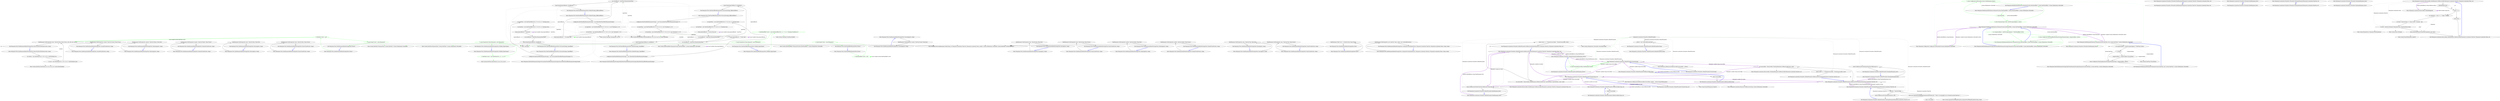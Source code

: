digraph  {
n0 [cluster="Humanizer.Tests.DateHumanizeDefaultStrategyTests.SecondsAgo(int, string)", label="Entry Humanizer.Tests.DateHumanizeDefaultStrategyTests.SecondsAgo(int, string)", span="15-15"];
n1 [cluster="Humanizer.Tests.DateHumanizeDefaultStrategyTests.SecondsAgo(int, string)", label="DateHumanize.Verify(expected, seconds, TimeUnit.Second, Tense.Past)", span="17-17"];
n2 [cluster="Humanizer.Tests.DateHumanizeDefaultStrategyTests.SecondsAgo(int, string)", label="Exit Humanizer.Tests.DateHumanizeDefaultStrategyTests.SecondsAgo(int, string)", span="15-15"];
n3 [cluster="Humanizer.Tests.DateHumanize.Verify(string, int, Humanizer.Localisation.TimeUnit, Humanizer.Localisation.Tense, double?, System.Globalization.CultureInfo, System.DateTime?, System.DateTime?)", label="Entry Humanizer.Tests.DateHumanize.Verify(string, int, Humanizer.Localisation.TimeUnit, Humanizer.Localisation.Tense, double?, System.Globalization.CultureInfo, System.DateTime?, System.DateTime?)", span="35-35"];
n4 [cluster="Humanizer.Tests.DateHumanizeDefaultStrategyTests.SecondsFromNow(int, string)", label="Entry Humanizer.Tests.DateHumanizeDefaultStrategyTests.SecondsFromNow(int, string)", span="25-25"];
n5 [cluster="Humanizer.Tests.DateHumanizeDefaultStrategyTests.SecondsFromNow(int, string)", label="DateHumanize.Verify(expected, seconds, TimeUnit.Second, Tense.Future)", span="27-27"];
n6 [cluster="Humanizer.Tests.DateHumanizeDefaultStrategyTests.SecondsFromNow(int, string)", label="Exit Humanizer.Tests.DateHumanizeDefaultStrategyTests.SecondsFromNow(int, string)", span="25-25"];
n7 [cluster="Humanizer.Tests.DateHumanizeDefaultStrategyTests.MinutesAgo(int, string)", label="Entry Humanizer.Tests.DateHumanizeDefaultStrategyTests.MinutesAgo(int, string)", span="39-39"];
n8 [cluster="Humanizer.Tests.DateHumanizeDefaultStrategyTests.MinutesAgo(int, string)", label="DateHumanize.Verify(expected, minutes, TimeUnit.Minute, Tense.Past)", span="41-41"];
n9 [cluster="Humanizer.Tests.DateHumanizeDefaultStrategyTests.MinutesAgo(int, string)", label="Exit Humanizer.Tests.DateHumanizeDefaultStrategyTests.MinutesAgo(int, string)", span="39-39"];
n10 [cluster="Humanizer.Tests.DateHumanizeDefaultStrategyTests.MinutesFromNow(int, string)", label="Entry Humanizer.Tests.DateHumanizeDefaultStrategyTests.MinutesFromNow(int, string)", span="51-51"];
n11 [cluster="Humanizer.Tests.DateHumanizeDefaultStrategyTests.MinutesFromNow(int, string)", label="DateHumanize.Verify(expected, minutes, TimeUnit.Minute, Tense.Future)", span="53-53"];
n12 [cluster="Humanizer.Tests.DateHumanizeDefaultStrategyTests.MinutesFromNow(int, string)", label="Exit Humanizer.Tests.DateHumanizeDefaultStrategyTests.MinutesFromNow(int, string)", span="51-51"];
n13 [cluster="Humanizer.Tests.DateHumanizeDefaultStrategyTests.HoursAgo(int, string)", label="Entry Humanizer.Tests.DateHumanizeDefaultStrategyTests.HoursAgo(int, string)", span="61-61"];
n14 [cluster="Humanizer.Tests.DateHumanizeDefaultStrategyTests.HoursAgo(int, string)", label="DateHumanize.Verify(expected, hours, TimeUnit.Hour, Tense.Past)", span="63-63"];
n15 [cluster="Humanizer.Tests.DateHumanizeDefaultStrategyTests.HoursAgo(int, string)", label="Exit Humanizer.Tests.DateHumanizeDefaultStrategyTests.HoursAgo(int, string)", span="61-61"];
n16 [cluster="Humanizer.Tests.DateHumanizeDefaultStrategyTests.HoursFromNow(int, string)", label="Entry Humanizer.Tests.DateHumanizeDefaultStrategyTests.HoursFromNow(int, string)", span="71-71"];
n17 [cluster="Humanizer.Tests.DateHumanizeDefaultStrategyTests.HoursFromNow(int, string)", label="DateHumanize.Verify(expected, hours, TimeUnit.Hour, Tense.Future)", span="73-73"];
n18 [cluster="Humanizer.Tests.DateHumanizeDefaultStrategyTests.HoursFromNow(int, string)", label="Exit Humanizer.Tests.DateHumanizeDefaultStrategyTests.HoursFromNow(int, string)", span="71-71"];
n19 [cluster="Humanizer.Tests.DateHumanizeDefaultStrategyTests.HoursFromNowNotTomorrow(int, string)", label="Entry Humanizer.Tests.DateHumanizeDefaultStrategyTests.HoursFromNowNotTomorrow(int, string)", span="79-79"];
n20 [cluster="Humanizer.Tests.DateHumanizeDefaultStrategyTests.HoursFromNowNotTomorrow(int, string)", label="var utcNow = new DateTime(2014, 6, 28, 9, 58, 22, DateTimeKind.Utc)", span="82-82"];
n22 [cluster="Humanizer.Tests.DateHumanizeDefaultStrategyTests.HoursFromNowNotTomorrow(int, string)", label="DateHumanize.Verify(expected, hours, TimeUnit.Hour, Tense.Future, null, null, now, utcNow)", span="85-85"];
n21 [cluster="Humanizer.Tests.DateHumanizeDefaultStrategyTests.HoursFromNowNotTomorrow(int, string)", label="var now = new DateTime(2014, 6, 28, 9, 58, 22, DateTimeKind.Local)", span="83-83"];
n24 [cluster="System.DateTime.DateTime(int, int, int, int, int, int, System.DateTimeKind)", label="Entry System.DateTime.DateTime(int, int, int, int, int, int, System.DateTimeKind)", span="0-0"];
n23 [cluster="Humanizer.Tests.DateHumanizeDefaultStrategyTests.HoursFromNowNotTomorrow(int, string)", label="Exit Humanizer.Tests.DateHumanizeDefaultStrategyTests.HoursFromNowNotTomorrow(int, string)", span="79-79"];
n25 [cluster="Humanizer.Tests.DateHumanizeDefaultStrategyTests.DaysAgo(int, string)", label="Entry Humanizer.Tests.DateHumanizeDefaultStrategyTests.DaysAgo(int, string)", span="93-93"];
n26 [cluster="Humanizer.Tests.DateHumanizeDefaultStrategyTests.DaysAgo(int, string)", label="DateHumanize.Verify(expected, days, TimeUnit.Day, Tense.Past)", span="95-95"];
n27 [cluster="Humanizer.Tests.DateHumanizeDefaultStrategyTests.DaysAgo(int, string)", label="Exit Humanizer.Tests.DateHumanizeDefaultStrategyTests.DaysAgo(int, string)", span="93-93"];
n28 [cluster="Humanizer.Tests.DateHumanizeDefaultStrategyTests.DaysFromNow(int, string)", label="Entry Humanizer.Tests.DateHumanizeDefaultStrategyTests.DaysFromNow(int, string)", span="103-103"];
n29 [cluster="Humanizer.Tests.DateHumanizeDefaultStrategyTests.DaysFromNow(int, string)", label="DateHumanize.Verify(expected, days, TimeUnit.Day, Tense.Future)", span="105-105"];
n30 [cluster="Humanizer.Tests.DateHumanizeDefaultStrategyTests.DaysFromNow(int, string)", label="Exit Humanizer.Tests.DateHumanizeDefaultStrategyTests.DaysFromNow(int, string)", span="103-103"];
n31 [cluster="Humanizer.Tests.DateHumanizeDefaultStrategyTests.MonthsAgo(int, string)", label="Entry Humanizer.Tests.DateHumanizeDefaultStrategyTests.MonthsAgo(int, string)", span="113-113"];
n32 [cluster="Humanizer.Tests.DateHumanizeDefaultStrategyTests.MonthsAgo(int, string)", label="DateHumanize.Verify(expected, months, TimeUnit.Month, Tense.Past)", span="115-115"];
n33 [cluster="Humanizer.Tests.DateHumanizeDefaultStrategyTests.MonthsAgo(int, string)", label="Exit Humanizer.Tests.DateHumanizeDefaultStrategyTests.MonthsAgo(int, string)", span="113-113"];
n34 [cluster="Humanizer.Tests.DateHumanizeDefaultStrategyTests.MonthsFromNow(int, string)", label="Entry Humanizer.Tests.DateHumanizeDefaultStrategyTests.MonthsFromNow(int, string)", span="123-123"];
n35 [cluster="Humanizer.Tests.DateHumanizeDefaultStrategyTests.MonthsFromNow(int, string)", label="DateHumanize.Verify(expected, months, TimeUnit.Month, Tense.Future)", span="125-125"];
n36 [cluster="Humanizer.Tests.DateHumanizeDefaultStrategyTests.MonthsFromNow(int, string)", label="Exit Humanizer.Tests.DateHumanizeDefaultStrategyTests.MonthsFromNow(int, string)", span="123-123"];
n37 [cluster="Humanizer.Tests.DateHumanizeDefaultStrategyTests.YearsAgo(int, string)", label="Entry Humanizer.Tests.DateHumanizeDefaultStrategyTests.YearsAgo(int, string)", span="131-131"];
n38 [cluster="Humanizer.Tests.DateHumanizeDefaultStrategyTests.YearsAgo(int, string)", label="DateHumanize.Verify(expected, years, TimeUnit.Year, Tense.Past)", span="133-133"];
n39 [cluster="Humanizer.Tests.DateHumanizeDefaultStrategyTests.YearsAgo(int, string)", label="Exit Humanizer.Tests.DateHumanizeDefaultStrategyTests.YearsAgo(int, string)", span="131-131"];
n40 [cluster="Humanizer.Tests.DateHumanizeDefaultStrategyTests.YearsFromNow(int, string)", label="Entry Humanizer.Tests.DateHumanizeDefaultStrategyTests.YearsFromNow(int, string)", span="139-139"];
n41 [cluster="Humanizer.Tests.DateHumanizeDefaultStrategyTests.YearsFromNow(int, string)", label="DateHumanize.Verify(expected, years, TimeUnit.Year, Tense.Future)", span="141-141"];
n42 [cluster="Humanizer.Tests.DateHumanizeDefaultStrategyTests.YearsFromNow(int, string)", label="Exit Humanizer.Tests.DateHumanizeDefaultStrategyTests.YearsFromNow(int, string)", span="139-139"];
n43 [cluster="Humanizer.Tests.DateHumanizeDefaultStrategyTests.Now()", label="Entry Humanizer.Tests.DateHumanizeDefaultStrategyTests.Now()", span="145-145"];
n44 [cluster="Humanizer.Tests.DateHumanizeDefaultStrategyTests.Now()", label="DateHumanize.Verify(''now'', 0, TimeUnit.Year, Tense.Future)", span="147-147"];
n45 [cluster="Humanizer.Tests.DateHumanizeDefaultStrategyTests.Now()", label="Exit Humanizer.Tests.DateHumanizeDefaultStrategyTests.Now()", span="145-145"];
n46 [cluster="Humanizer.Tests.DateHumanizeDefaultStrategyTests.CanSpecifyCultureExplicitly(int, Humanizer.Localisation.TimeUnit, Humanizer.Localisation.Tense, string, string)", label="Entry Humanizer.Tests.DateHumanizeDefaultStrategyTests.CanSpecifyCultureExplicitly(int, Humanizer.Localisation.TimeUnit, Humanizer.Localisation.Tense, string, string)", span="154-154"];
n47 [cluster="Humanizer.Tests.DateHumanizeDefaultStrategyTests.CanSpecifyCultureExplicitly(int, Humanizer.Localisation.TimeUnit, Humanizer.Localisation.Tense, string, string)", label="DateHumanize.Verify(expected, unit, timeUnit, tense, culture: new CultureInfo(culture))", span="156-156"];
n48 [cluster="Humanizer.Tests.DateHumanizeDefaultStrategyTests.CanSpecifyCultureExplicitly(int, Humanizer.Localisation.TimeUnit, Humanizer.Localisation.Tense, string, string)", label="Exit Humanizer.Tests.DateHumanizeDefaultStrategyTests.CanSpecifyCultureExplicitly(int, Humanizer.Localisation.TimeUnit, Humanizer.Localisation.Tense, string, string)", span="154-154"];
n49 [cluster="System.Globalization.CultureInfo.CultureInfo(string)", label="Entry System.Globalization.CultureInfo.CultureInfo(string)", span="0-0"];
d47 [cluster="Humanizer.Tests.DateHumanizeDefaultStrategyTests.Never()", color=green, community=0, label="0: DateTime? never = null", span="153-153"];
d46 [cluster="Humanizer.Tests.DateHumanizeDefaultStrategyTests.Never()", label="Entry Humanizer.Tests.DateHumanizeDefaultStrategyTests.Never()", span="151-151"];
d48 [cluster="Humanizer.Tests.DateHumanizeDefaultStrategyTests.Never()", color=green, community=0, label="0: Assert.Equal(''never'', never.Humanize())", span="154-154"];
d49 [cluster="Humanizer.Tests.DateHumanizeDefaultStrategyTests.Never()", label="Exit Humanizer.Tests.DateHumanizeDefaultStrategyTests.Never()", span="151-151"];
d50 [cluster="System.DateTime?.Humanize(bool, System.DateTime?, System.Globalization.CultureInfo)", label="Entry System.DateTime?.Humanize(bool, System.DateTime?, System.Globalization.CultureInfo)", span="37-37"];
d51 [cluster="Unk.Equal", label="Entry Unk.Equal", span=""];
d53 [cluster="Humanizer.Tests.DateHumanizeDefaultStrategyTests.Nullable_ExpectSame()", color=green, community=0, label="0: DateTime? never = new DateTime(2015, 12, 7, 9, 0, 0)", span="160-160"];
d52 [cluster="Humanizer.Tests.DateHumanizeDefaultStrategyTests.Nullable_ExpectSame()", label="Entry Humanizer.Tests.DateHumanizeDefaultStrategyTests.Nullable_ExpectSame()", span="158-158"];
d54 [cluster="Humanizer.Tests.DateHumanizeDefaultStrategyTests.Nullable_ExpectSame()", color=green, community=0, label="0: Assert.Equal(never.Value.Humanize(), never.Humanize())", span="162-162"];
d56 [cluster="System.DateTime.DateTime(int, int, int, int, int, int)", label="Entry System.DateTime.DateTime(int, int, int, int, int, int)", span="0-0"];
d55 [cluster="Humanizer.Tests.DateHumanizeDefaultStrategyTests.Nullable_ExpectSame()", label="Exit Humanizer.Tests.DateHumanizeDefaultStrategyTests.Nullable_ExpectSame()", span="158-158"];
d57 [cluster="System.DateTime.Humanize(bool, System.DateTime?, System.Globalization.CultureInfo)", label="Entry System.DateTime.Humanize(bool, System.DateTime?, System.Globalization.CultureInfo)", span="19-19"];
m0_8 [cluster="Humanizer.DateHumanizeExtensions.Humanize(System.DateTimeOffset, System.DateTimeOffset?, System.Globalization.CultureInfo)", file="DateHumanizeExtensions.cs", label="Entry Humanizer.DateHumanizeExtensions.Humanize(System.DateTimeOffset, System.DateTimeOffset?, System.Globalization.CultureInfo)", span="36-36"];
m0_9 [cluster="Humanizer.DateHumanizeExtensions.Humanize(System.DateTimeOffset, System.DateTimeOffset?, System.Globalization.CultureInfo)", color=green, community=0, file="DateHumanizeExtensions.cs", label="1: var comparisonBase = dateToCompareAgainst ?? DateTimeOffset.UtcNow", span="38-38"];
m0_10 [cluster="Humanizer.DateHumanizeExtensions.Humanize(System.DateTimeOffset, System.DateTimeOffset?, System.Globalization.CultureInfo)", color=green, community=0, file="DateHumanizeExtensions.cs", label="0: return Configurator.DateTimeOffsetHumanizeStrategy.Humanize(input, comparisonBase, culture);", span="40-40"];
m0_11 [cluster="Humanizer.DateHumanizeExtensions.Humanize(System.DateTimeOffset, System.DateTimeOffset?, System.Globalization.CultureInfo)", color=green, community=0, file="DateHumanizeExtensions.cs", label="1: Exit Humanizer.DateHumanizeExtensions.Humanize(System.DateTimeOffset, System.DateTimeOffset?, System.Globalization.CultureInfo)", span="36-36"];
m0_12 [cluster="Humanizer.DateTimeHumanizeStrategy.IDateTimeOffsetHumanizeStrategy.Humanize(System.DateTimeOffset, System.DateTimeOffset, System.Globalization.CultureInfo)", file="DateHumanizeExtensions.cs", label="Entry Humanizer.DateTimeHumanizeStrategy.IDateTimeOffsetHumanizeStrategy.Humanize(System.DateTimeOffset, System.DateTimeOffset, System.Globalization.CultureInfo)", span="13-13"];
m0_6 [cluster="System.DateTime.ToLocalTime()", file="DateHumanizeExtensions.cs", label="Entry System.DateTime.ToLocalTime()", span="0-0"];
m0_14 [cluster="Humanizer.Localisation.Formatters.IFormatter.DateHumanize_Never()", file="DateHumanizeExtensions.cs", label="Entry Humanizer.Localisation.Formatters.IFormatter.DateHumanize_Never()", span="19-19"];
m0_7 [cluster="Humanizer.DateTimeHumanizeStrategy.IDateTimeHumanizeStrategy.Humanize(System.DateTime, System.DateTime, System.Globalization.CultureInfo)", file="DateHumanizeExtensions.cs", label="Entry Humanizer.DateTimeHumanizeStrategy.IDateTimeHumanizeStrategy.Humanize(System.DateTime, System.DateTime, System.Globalization.CultureInfo)", span="13-13"];
m0_20 [cluster="Humanizer.DateHumanizeExtensions.Humanize(System.DateTimeOffset?, System.DateTimeOffset?, System.Globalization.CultureInfo)", file="DateHumanizeExtensions.cs", label="Entry Humanizer.DateHumanizeExtensions.Humanize(System.DateTimeOffset?, System.DateTimeOffset?, System.Globalization.CultureInfo)", span="66-66"];
m0_21 [cluster="Humanizer.DateHumanizeExtensions.Humanize(System.DateTimeOffset?, System.DateTimeOffset?, System.Globalization.CultureInfo)", color=green, community=0, file="DateHumanizeExtensions.cs", label="2: input.HasValue", span="68-68"];
m0_22 [cluster="Humanizer.DateHumanizeExtensions.Humanize(System.DateTimeOffset?, System.DateTimeOffset?, System.Globalization.CultureInfo)", color=green, community=0, file="DateHumanizeExtensions.cs", label="3: return Humanize(input.Value, dateToCompareAgainst, culture);", span="69-69"];
m0_23 [cluster="Humanizer.DateHumanizeExtensions.Humanize(System.DateTimeOffset?, System.DateTimeOffset?, System.Globalization.CultureInfo)", color=green, community=0, file="DateHumanizeExtensions.cs", label="2: return Configurator.GetFormatter(culture).DateHumanize_Never();", span="71-71"];
m0_24 [cluster="Humanizer.DateHumanizeExtensions.Humanize(System.DateTimeOffset?, System.DateTimeOffset?, System.Globalization.CultureInfo)", file="DateHumanizeExtensions.cs", label="Exit Humanizer.DateHumanizeExtensions.Humanize(System.DateTimeOffset?, System.DateTimeOffset?, System.Globalization.CultureInfo)", span="66-66"];
m0_0 [cluster="Humanizer.DateHumanizeExtensions.Humanize(System.DateTime, bool, System.DateTime?, System.Globalization.CultureInfo)", file="DateHumanizeExtensions.cs", label="Entry Humanizer.DateHumanizeExtensions.Humanize(System.DateTime, bool, System.DateTime?, System.Globalization.CultureInfo)", span="19-19"];
m0_1 [cluster="Humanizer.DateHumanizeExtensions.Humanize(System.DateTime, bool, System.DateTime?, System.Globalization.CultureInfo)", file="DateHumanizeExtensions.cs", label="var comparisonBase = dateToCompareAgainst ?? DateTime.UtcNow", span="21-21"];
m0_2 [cluster="Humanizer.DateHumanizeExtensions.Humanize(System.DateTime, bool, System.DateTime?, System.Globalization.CultureInfo)", file="DateHumanizeExtensions.cs", label="!utcDate", span="23-23"];
m0_4 [cluster="Humanizer.DateHumanizeExtensions.Humanize(System.DateTime, bool, System.DateTime?, System.Globalization.CultureInfo)", file="DateHumanizeExtensions.cs", label="return Configurator.DateTimeHumanizeStrategy.Humanize(input, comparisonBase, culture);", span="26-26"];
m0_3 [cluster="Humanizer.DateHumanizeExtensions.Humanize(System.DateTime, bool, System.DateTime?, System.Globalization.CultureInfo)", file="DateHumanizeExtensions.cs", label="comparisonBase = comparisonBase.ToLocalTime()", span="24-24"];
m0_5 [cluster="Humanizer.DateHumanizeExtensions.Humanize(System.DateTime, bool, System.DateTime?, System.Globalization.CultureInfo)", file="DateHumanizeExtensions.cs", label="Exit Humanizer.DateHumanizeExtensions.Humanize(System.DateTime, bool, System.DateTime?, System.Globalization.CultureInfo)", span="19-19"];
m0_13 [cluster="Humanizer.Configuration.Configurator.GetFormatter(System.Globalization.CultureInfo)", file="DateHumanizeExtensions.cs", label="Entry Humanizer.Configuration.Configurator.GetFormatter(System.Globalization.CultureInfo)", span="66-66"];
m1_30 [cluster="Humanizer.Tests.DateTimeOffsetHumanizeTests.PrecisionStrategy_DifferentOffsets()", file="DateTimeOffsetHumanizeTests.cs", label="Entry Humanizer.Tests.DateTimeOffsetHumanizeTests.PrecisionStrategy_DifferentOffsets()", span="57-57"];
m1_31 [cluster="Humanizer.Tests.DateTimeOffsetHumanizeTests.PrecisionStrategy_DifferentOffsets()", file="DateTimeOffsetHumanizeTests.cs", label="Configurator.DateTimeOffsetHumanizeStrategy = new PrecisionDateTimeOffsetHumanizeStrategy(0.75)", span="59-59"];
m1_32 [cluster="Humanizer.Tests.DateTimeOffsetHumanizeTests.PrecisionStrategy_DifferentOffsets()", file="DateTimeOffsetHumanizeTests.cs", label="var inputTime = new DateTimeOffset(2015, 07, 05, 03, 45, 0, new TimeSpan(2, 0, 0))", span="61-61"];
m1_33 [cluster="Humanizer.Tests.DateTimeOffsetHumanizeTests.PrecisionStrategy_DifferentOffsets()", file="DateTimeOffsetHumanizeTests.cs", label="var baseTime = new DateTimeOffset(2015, 07, 05, 02, 30, 0, new TimeSpan(-5, 0, 0))", span="62-62"];
m1_35 [cluster="Humanizer.Tests.DateTimeOffsetHumanizeTests.PrecisionStrategy_DifferentOffsets()", file="DateTimeOffsetHumanizeTests.cs", label="var actualResult = inputTime.Humanize(baseTime)", span="65-65"];
m1_34 [cluster="Humanizer.Tests.DateTimeOffsetHumanizeTests.PrecisionStrategy_DifferentOffsets()", file="DateTimeOffsetHumanizeTests.cs", label="string expectedResult = ''6 hours ago''", span="64-64"];
m1_36 [cluster="Humanizer.Tests.DateTimeOffsetHumanizeTests.PrecisionStrategy_DifferentOffsets()", file="DateTimeOffsetHumanizeTests.cs", label="Assert.Equal(expectedResult, actualResult)", span="67-67"];
m1_37 [cluster="Humanizer.Tests.DateTimeOffsetHumanizeTests.PrecisionStrategy_DifferentOffsets()", file="DateTimeOffsetHumanizeTests.cs", label="Exit Humanizer.Tests.DateTimeOffsetHumanizeTests.PrecisionStrategy_DifferentOffsets()", span="57-57"];
m1_12 [cluster="Humanizer.Tests.DateTimeOffsetHumanizeTests.DefaultStrategy_DifferentOffsets()", file="DateTimeOffsetHumanizeTests.cs", label="Entry Humanizer.Tests.DateTimeOffsetHumanizeTests.DefaultStrategy_DifferentOffsets()", span="29-29"];
m1_13 [cluster="Humanizer.Tests.DateTimeOffsetHumanizeTests.DefaultStrategy_DifferentOffsets()", file="DateTimeOffsetHumanizeTests.cs", label="Configurator.DateTimeOffsetHumanizeStrategy = new DefaultDateTimeOffsetHumanizeStrategy()", span="31-31"];
m1_14 [cluster="Humanizer.Tests.DateTimeOffsetHumanizeTests.DefaultStrategy_DifferentOffsets()", file="DateTimeOffsetHumanizeTests.cs", label="var inputTime = new DateTimeOffset(2015, 07, 05, 03, 0, 0, new TimeSpan(2, 0, 0))", span="33-33"];
m1_15 [cluster="Humanizer.Tests.DateTimeOffsetHumanizeTests.DefaultStrategy_DifferentOffsets()", file="DateTimeOffsetHumanizeTests.cs", label="var baseTime = new DateTimeOffset(2015, 07, 05, 02, 30, 0, new TimeSpan(1, 0, 0))", span="34-34"];
m1_17 [cluster="Humanizer.Tests.DateTimeOffsetHumanizeTests.DefaultStrategy_DifferentOffsets()", file="DateTimeOffsetHumanizeTests.cs", label="var actualResult = inputTime.Humanize(baseTime)", span="37-37"];
m1_16 [cluster="Humanizer.Tests.DateTimeOffsetHumanizeTests.DefaultStrategy_DifferentOffsets()", file="DateTimeOffsetHumanizeTests.cs", label="string expectedResult = ''30 minutes ago''", span="36-36"];
m1_18 [cluster="Humanizer.Tests.DateTimeOffsetHumanizeTests.DefaultStrategy_DifferentOffsets()", file="DateTimeOffsetHumanizeTests.cs", label="Assert.Equal(expectedResult, actualResult)", span="39-39"];
m1_19 [cluster="Humanizer.Tests.DateTimeOffsetHumanizeTests.DefaultStrategy_DifferentOffsets()", file="DateTimeOffsetHumanizeTests.cs", label="Exit Humanizer.Tests.DateTimeOffsetHumanizeTests.DefaultStrategy_DifferentOffsets()", span="29-29"];
m1_43 [cluster="Humanizer.Tests.DateTimeOffsetHumanizeTests.Nullable_ExpectSame()", file="DateTimeOffsetHumanizeTests.cs", label="Entry Humanizer.Tests.DateTimeOffsetHumanizeTests.Nullable_ExpectSame()", span="78-78"];
m1_44 [cluster="Humanizer.Tests.DateTimeOffsetHumanizeTests.Nullable_ExpectSame()", color=green, community=0, file="DateTimeOffsetHumanizeTests.cs", label="0: DateTimeOffset? never = new DateTimeOffset(2015, 12, 7, 9, 0, 0, TimeSpan.FromHours(1))", span="80-80"];
m1_45 [cluster="Humanizer.Tests.DateTimeOffsetHumanizeTests.Nullable_ExpectSame()", color=green, community=0, file="DateTimeOffsetHumanizeTests.cs", label="0: Assert.Equal(never.Value.Humanize(), never.Humanize())", span="82-82"];
m1_46 [cluster="Humanizer.Tests.DateTimeOffsetHumanizeTests.Nullable_ExpectSame()", file="DateTimeOffsetHumanizeTests.cs", label="Exit Humanizer.Tests.DateTimeOffsetHumanizeTests.Nullable_ExpectSame()", span="78-78"];
m1_0 [cluster="Humanizer.Tests.DateTimeOffsetHumanizeTests.DefaultStrategy_SameOffset()", file="DateTimeOffsetHumanizeTests.cs", label="Entry Humanizer.Tests.DateTimeOffsetHumanizeTests.DefaultStrategy_SameOffset()", span="15-15"];
m1_1 [cluster="Humanizer.Tests.DateTimeOffsetHumanizeTests.DefaultStrategy_SameOffset()", file="DateTimeOffsetHumanizeTests.cs", label="Configurator.DateTimeOffsetHumanizeStrategy = new DefaultDateTimeOffsetHumanizeStrategy()", span="17-17"];
m1_2 [cluster="Humanizer.Tests.DateTimeOffsetHumanizeTests.DefaultStrategy_SameOffset()", file="DateTimeOffsetHumanizeTests.cs", label="var inputTime = new DateTimeOffset(2015, 07, 05, 04, 0, 0, TimeSpan.Zero)", span="19-19"];
m1_3 [cluster="Humanizer.Tests.DateTimeOffsetHumanizeTests.DefaultStrategy_SameOffset()", file="DateTimeOffsetHumanizeTests.cs", label="var baseTime = new DateTimeOffset(2015, 07, 05, 03, 0, 0, TimeSpan.Zero)", span="20-20"];
m1_5 [cluster="Humanizer.Tests.DateTimeOffsetHumanizeTests.DefaultStrategy_SameOffset()", file="DateTimeOffsetHumanizeTests.cs", label="var actualResult = inputTime.Humanize(baseTime)", span="23-23"];
m1_4 [cluster="Humanizer.Tests.DateTimeOffsetHumanizeTests.DefaultStrategy_SameOffset()", file="DateTimeOffsetHumanizeTests.cs", label="string expectedResult = ''an hour from now''", span="22-22"];
m1_6 [cluster="Humanizer.Tests.DateTimeOffsetHumanizeTests.DefaultStrategy_SameOffset()", file="DateTimeOffsetHumanizeTests.cs", label="Assert.Equal(expectedResult, actualResult)", span="25-25"];
m1_7 [cluster="Humanizer.Tests.DateTimeOffsetHumanizeTests.DefaultStrategy_SameOffset()", file="DateTimeOffsetHumanizeTests.cs", label="Exit Humanizer.Tests.DateTimeOffsetHumanizeTests.DefaultStrategy_SameOffset()", span="15-15"];
m1_29 [cluster="Humanizer.DateTimeHumanizeStrategy.PrecisionDateTimeOffsetHumanizeStrategy.PrecisionDateTimeOffsetHumanizeStrategy(double)", file="DateTimeOffsetHumanizeTests.cs", label="Entry Humanizer.DateTimeHumanizeStrategy.PrecisionDateTimeOffsetHumanizeStrategy.PrecisionDateTimeOffsetHumanizeStrategy(double)", span="16-16"];
m1_42 [cluster="System.DateTimeOffset?.Humanize(System.DateTimeOffset?, System.Globalization.CultureInfo)", file="DateTimeOffsetHumanizeTests.cs", label="Entry System.DateTimeOffset?.Humanize(System.DateTimeOffset?, System.Globalization.CultureInfo)", span="66-66"];
m1_21 [cluster="Humanizer.Tests.DateTimeOffsetHumanizeTests.PrecisionStrategy_SameOffset()", file="DateTimeOffsetHumanizeTests.cs", label="Entry Humanizer.Tests.DateTimeOffsetHumanizeTests.PrecisionStrategy_SameOffset()", span="43-43"];
m1_22 [cluster="Humanizer.Tests.DateTimeOffsetHumanizeTests.PrecisionStrategy_SameOffset()", file="DateTimeOffsetHumanizeTests.cs", label="Configurator.DateTimeOffsetHumanizeStrategy = new PrecisionDateTimeOffsetHumanizeStrategy(0.75)", span="45-45"];
m1_23 [cluster="Humanizer.Tests.DateTimeOffsetHumanizeTests.PrecisionStrategy_SameOffset()", file="DateTimeOffsetHumanizeTests.cs", label="var inputTime = new DateTimeOffset(2015, 07, 05, 04, 0, 0, TimeSpan.Zero)", span="47-47"];
m1_24 [cluster="Humanizer.Tests.DateTimeOffsetHumanizeTests.PrecisionStrategy_SameOffset()", file="DateTimeOffsetHumanizeTests.cs", label="var baseTime = new DateTimeOffset(2015, 07, 04, 05, 0, 0, TimeSpan.Zero)", span="48-48"];
m1_26 [cluster="Humanizer.Tests.DateTimeOffsetHumanizeTests.PrecisionStrategy_SameOffset()", file="DateTimeOffsetHumanizeTests.cs", label="var actualResult = inputTime.Humanize(baseTime)", span="51-51"];
m1_25 [cluster="Humanizer.Tests.DateTimeOffsetHumanizeTests.PrecisionStrategy_SameOffset()", file="DateTimeOffsetHumanizeTests.cs", label="string expectedResult = ''tomorrow''", span="50-50"];
m1_27 [cluster="Humanizer.Tests.DateTimeOffsetHumanizeTests.PrecisionStrategy_SameOffset()", file="DateTimeOffsetHumanizeTests.cs", label="Assert.Equal(expectedResult, actualResult)", span="53-53"];
m1_28 [cluster="Humanizer.Tests.DateTimeOffsetHumanizeTests.PrecisionStrategy_SameOffset()", file="DateTimeOffsetHumanizeTests.cs", label="Exit Humanizer.Tests.DateTimeOffsetHumanizeTests.PrecisionStrategy_SameOffset()", span="43-43"];
m1_38 [cluster="Humanizer.Tests.DateTimeOffsetHumanizeTests.Never()", file="DateTimeOffsetHumanizeTests.cs", label="Entry Humanizer.Tests.DateTimeOffsetHumanizeTests.Never()", span="71-71"];
m1_39 [cluster="Humanizer.Tests.DateTimeOffsetHumanizeTests.Never()", color=green, community=0, file="DateTimeOffsetHumanizeTests.cs", label="0: DateTimeOffset? never = null", span="73-73"];
m1_40 [cluster="Humanizer.Tests.DateTimeOffsetHumanizeTests.Never()", color=green, community=0, file="DateTimeOffsetHumanizeTests.cs", label="0: Assert.Equal(''never'', never.Humanize())", span="74-74"];
m1_41 [cluster="Humanizer.Tests.DateTimeOffsetHumanizeTests.Never()", file="DateTimeOffsetHumanizeTests.cs", label="Exit Humanizer.Tests.DateTimeOffsetHumanizeTests.Never()", span="71-71"];
m1_10 [cluster="System.DateTimeOffset.Humanize(System.DateTimeOffset?, System.Globalization.CultureInfo)", file="DateTimeOffsetHumanizeTests.cs", label="Entry System.DateTimeOffset.Humanize(System.DateTimeOffset?, System.Globalization.CultureInfo)", span="36-36"];
m1_20 [cluster="System.TimeSpan.TimeSpan(int, int, int)", file="DateTimeOffsetHumanizeTests.cs", label="Entry System.TimeSpan.TimeSpan(int, int, int)", span="0-0"];
m1_47 [cluster="System.TimeSpan.FromHours(double)", file="DateTimeOffsetHumanizeTests.cs", label="Entry System.TimeSpan.FromHours(double)", span="0-0"];
m1_8 [cluster="Humanizer.DateTimeHumanizeStrategy.DefaultDateTimeOffsetHumanizeStrategy.DefaultDateTimeOffsetHumanizeStrategy()", file="DateTimeOffsetHumanizeTests.cs", label="Entry Humanizer.DateTimeHumanizeStrategy.DefaultDateTimeOffsetHumanizeStrategy.DefaultDateTimeOffsetHumanizeStrategy()", span="8-8"];
m1_9 [cluster="System.DateTimeOffset.DateTimeOffset(int, int, int, int, int, int, System.TimeSpan)", file="DateTimeOffsetHumanizeTests.cs", label="Entry System.DateTimeOffset.DateTimeOffset(int, int, int, int, int, int, System.TimeSpan)", span="0-0"];
m2_38 [cluster="Humanizer.Localisation.Formatters.DefaultFormatter.GetResourceKey(string, int)", file="DefaultFormatter.cs", label="Entry Humanizer.Localisation.Formatters.DefaultFormatter.GetResourceKey(string, int)", span="105-105"];
m2_40 [cluster="Humanizer.Localisation.Formatters.DefaultFormatter.GetResourceKey(string, int)", file="DefaultFormatter.cs", label="return resourceKey;", span="107-107"];
m2_41 [cluster="Humanizer.Localisation.Formatters.DefaultFormatter.GetResourceKey(string, int)", file="DefaultFormatter.cs", label="Exit Humanizer.Localisation.Formatters.DefaultFormatter.GetResourceKey(string, int)", span="105-105"];
m2_0 [cluster="Humanizer.Localisation.Formatters.DefaultFormatter.DefaultFormatter(string)", file="DefaultFormatter.cs", label="Entry Humanizer.Localisation.Formatters.DefaultFormatter.DefaultFormatter(string)", span="16-16"];
m2_1 [cluster="Humanizer.Localisation.Formatters.DefaultFormatter.DefaultFormatter(string)", file="DefaultFormatter.cs", label="_culture = new CultureInfo(localeCode)", span="18-18"];
m2_2 [cluster="Humanizer.Localisation.Formatters.DefaultFormatter.DefaultFormatter(string)", file="DefaultFormatter.cs", label="Exit Humanizer.Localisation.Formatters.DefaultFormatter.DefaultFormatter(string)", span="16-16"];
m2_7 [cluster="Humanizer.Localisation.Formatters.DefaultFormatter.GetResourceForDate(Humanizer.Localisation.TimeUnit, Humanizer.Localisation.Tense, int)", file="DefaultFormatter.cs", label="Entry Humanizer.Localisation.Formatters.DefaultFormatter.GetResourceForDate(Humanizer.Localisation.TimeUnit, Humanizer.Localisation.Tense, int)", span="66-66"];
m2_22 [cluster="Humanizer.Localisation.Formatters.DefaultFormatter.GetResourceForDate(Humanizer.Localisation.TimeUnit, Humanizer.Localisation.Tense, int)", file="DefaultFormatter.cs", label="var resourceKey = ResourceKeys.DateHumanize.GetResourceKey(unit, timeUnitTense: timeUnitTense, count: count)", span="68-68"];
m2_23 [cluster="Humanizer.Localisation.Formatters.DefaultFormatter.GetResourceForDate(Humanizer.Localisation.TimeUnit, Humanizer.Localisation.Tense, int)", file="DefaultFormatter.cs", label="return count == 1 ? Format(resourceKey) : Format(resourceKey, count);", span="69-69"];
m2_24 [cluster="Humanizer.Localisation.Formatters.DefaultFormatter.GetResourceForDate(Humanizer.Localisation.TimeUnit, Humanizer.Localisation.Tense, int)", file="DefaultFormatter.cs", label="Exit Humanizer.Localisation.Formatters.DefaultFormatter.GetResourceForDate(Humanizer.Localisation.TimeUnit, Humanizer.Localisation.Tense, int)", span="66-66"];
m2_8 [cluster="Humanizer.Localisation.Formatters.DefaultFormatter.DateHumanize_Never()", file="DefaultFormatter.cs", label="Entry Humanizer.Localisation.Formatters.DefaultFormatter.DateHumanize_Never()", span="34-34"];
m2_9 [cluster="Humanizer.Localisation.Formatters.DefaultFormatter.DateHumanize_Never()", color=green, community=0, file="DefaultFormatter.cs", label="0: return Format(ResourceKeys.DateHumanize.Never);", span="36-36"];
m2_10 [cluster="Humanizer.Localisation.Formatters.DefaultFormatter.DateHumanize_Never()", file="DefaultFormatter.cs", label="Exit Humanizer.Localisation.Formatters.DefaultFormatter.DateHumanize_Never()", span="34-34"];
m2_25 [cluster="Humanizer.Localisation.ResourceKeys.DateHumanize.GetResourceKey(Humanizer.Localisation.TimeUnit, Humanizer.Localisation.Tense, int)", file="DefaultFormatter.cs", label="Entry Humanizer.Localisation.ResourceKeys.DateHumanize.GetResourceKey(Humanizer.Localisation.TimeUnit, Humanizer.Localisation.Tense, int)", span="30-30"];
m2_20 [cluster="System.ArgumentOutOfRangeException.ArgumentOutOfRangeException(string, string)", file="DefaultFormatter.cs", label="Entry System.ArgumentOutOfRangeException.ArgumentOutOfRangeException(string, string)", span="0-0"];
m2_15 [cluster="Humanizer.Localisation.Formatters.DefaultFormatter.TimeSpanHumanize(Humanizer.Localisation.TimeUnit, int)", file="DefaultFormatter.cs", label="Entry Humanizer.Localisation.Formatters.DefaultFormatter.TimeSpanHumanize(Humanizer.Localisation.TimeUnit, int)", span="58-58"];
m2_16 [cluster="Humanizer.Localisation.Formatters.DefaultFormatter.TimeSpanHumanize(Humanizer.Localisation.TimeUnit, int)", file="DefaultFormatter.cs", label="timeUnit > TimeUnit.Week", span="60-60"];
m2_17 [cluster="Humanizer.Localisation.Formatters.DefaultFormatter.TimeSpanHumanize(Humanizer.Localisation.TimeUnit, int)", file="DefaultFormatter.cs", label="throw new ArgumentOutOfRangeException(nameof(timeUnit), ''There's no meaningful way to humanize passed timeUnit.'');", span="61-61"];
m2_18 [cluster="Humanizer.Localisation.Formatters.DefaultFormatter.TimeSpanHumanize(Humanizer.Localisation.TimeUnit, int)", file="DefaultFormatter.cs", label="return GetResourceForTimeSpan(timeUnit, unit);", span="63-63"];
m2_19 [cluster="Humanizer.Localisation.Formatters.DefaultFormatter.TimeSpanHumanize(Humanizer.Localisation.TimeUnit, int)", file="DefaultFormatter.cs", label="Exit Humanizer.Localisation.Formatters.DefaultFormatter.TimeSpanHumanize(Humanizer.Localisation.TimeUnit, int)", span="58-58"];
m2_27 [cluster="Humanizer.Localisation.Formatters.DefaultFormatter.Format(string, int)", file="DefaultFormatter.cs", label="Entry Humanizer.Localisation.Formatters.DefaultFormatter.Format(string, int)", span="94-94"];
m2_36 [cluster="Humanizer.Localisation.Formatters.DefaultFormatter.Format(string, int)", file="DefaultFormatter.cs", label="return Resources.GetResource(GetResourceKey(resourceKey, number), _culture).FormatWith(number);", span="96-96"];
m2_37 [cluster="Humanizer.Localisation.Formatters.DefaultFormatter.Format(string, int)", file="DefaultFormatter.cs", label="Exit Humanizer.Localisation.Formatters.DefaultFormatter.Format(string, int)", span="94-94"];
m2_14 [cluster="Humanizer.Localisation.Formatters.DefaultFormatter.GetResourceForTimeSpan(Humanizer.Localisation.TimeUnit, int)", file="DefaultFormatter.cs", label="Entry Humanizer.Localisation.Formatters.DefaultFormatter.GetResourceForTimeSpan(Humanizer.Localisation.TimeUnit, int)", span="72-72"];
m2_28 [cluster="Humanizer.Localisation.Formatters.DefaultFormatter.GetResourceForTimeSpan(Humanizer.Localisation.TimeUnit, int)", file="DefaultFormatter.cs", label="var resourceKey = ResourceKeys.TimeSpanHumanize.GetResourceKey(unit, count)", span="74-74"];
m2_29 [cluster="Humanizer.Localisation.Formatters.DefaultFormatter.GetResourceForTimeSpan(Humanizer.Localisation.TimeUnit, int)", file="DefaultFormatter.cs", label="return count == 1 ? Format(resourceKey) : Format(resourceKey, count);", span="75-75"];
m2_30 [cluster="Humanizer.Localisation.Formatters.DefaultFormatter.GetResourceForTimeSpan(Humanizer.Localisation.TimeUnit, int)", file="DefaultFormatter.cs", label="Exit Humanizer.Localisation.Formatters.DefaultFormatter.GetResourceForTimeSpan(Humanizer.Localisation.TimeUnit, int)", span="72-72"];
m2_39 [cluster="string.FormatWith(params object[])", file="DefaultFormatter.cs", label="Entry string.FormatWith(params object[])", span="15-15"];
m2_21 [cluster="Unk.nameof", file="DefaultFormatter.cs", label="Entry Unk.nameof", span=""];
m2_26 [cluster="Humanizer.Localisation.Formatters.DefaultFormatter.Format(string)", file="DefaultFormatter.cs", label="Entry Humanizer.Localisation.Formatters.DefaultFormatter.Format(string)", span="83-83"];
m2_32 [cluster="Humanizer.Localisation.Formatters.DefaultFormatter.Format(string)", file="DefaultFormatter.cs", label="return Resources.GetResource(GetResourceKey(resourceKey), _culture);", span="85-85"];
m2_33 [cluster="Humanizer.Localisation.Formatters.DefaultFormatter.Format(string)", file="DefaultFormatter.cs", label="Exit Humanizer.Localisation.Formatters.DefaultFormatter.Format(string)", span="83-83"];
m2_31 [cluster="Humanizer.Localisation.ResourceKeys.TimeSpanHumanize.GetResourceKey(Humanizer.Localisation.TimeUnit, int)", file="DefaultFormatter.cs", label="Entry Humanizer.Localisation.ResourceKeys.TimeSpanHumanize.GetResourceKey(Humanizer.Localisation.TimeUnit, int)", span="22-22"];
m2_34 [cluster="Humanizer.Localisation.Formatters.DefaultFormatter.GetResourceKey(string)", file="DefaultFormatter.cs", label="Entry Humanizer.Localisation.Formatters.DefaultFormatter.GetResourceKey(string)", span="115-115"];
m2_42 [cluster="Humanizer.Localisation.Formatters.DefaultFormatter.GetResourceKey(string)", file="DefaultFormatter.cs", label="return resourceKey;", span="117-117"];
m2_43 [cluster="Humanizer.Localisation.Formatters.DefaultFormatter.GetResourceKey(string)", file="DefaultFormatter.cs", label="Exit Humanizer.Localisation.Formatters.DefaultFormatter.GetResourceKey(string)", span="115-115"];
m2_35 [cluster="Humanizer.Localisation.Resources.GetResource(string, System.Globalization.CultureInfo)", file="DefaultFormatter.cs", label="Entry Humanizer.Localisation.Resources.GetResource(string, System.Globalization.CultureInfo)", span="19-19"];
m2_11 [cluster="Humanizer.Localisation.Formatters.DefaultFormatter.TimeSpanHumanize_Zero()", file="DefaultFormatter.cs", label="Entry Humanizer.Localisation.Formatters.DefaultFormatter.TimeSpanHumanize_Zero()", span="46-46"];
m2_12 [cluster="Humanizer.Localisation.Formatters.DefaultFormatter.TimeSpanHumanize_Zero()", file="DefaultFormatter.cs", label="return GetResourceForTimeSpan(TimeUnit.Millisecond, 0);", span="48-48"];
m2_13 [cluster="Humanizer.Localisation.Formatters.DefaultFormatter.TimeSpanHumanize_Zero()", file="DefaultFormatter.cs", label="Exit Humanizer.Localisation.Formatters.DefaultFormatter.TimeSpanHumanize_Zero()", span="46-46"];
m2_4 [cluster="Humanizer.Localisation.Formatters.DefaultFormatter.DateHumanize_Now()", file="DefaultFormatter.cs", label="Entry Humanizer.Localisation.Formatters.DefaultFormatter.DateHumanize_Now()", span="25-25"];
m2_5 [cluster="Humanizer.Localisation.Formatters.DefaultFormatter.DateHumanize_Now()", file="DefaultFormatter.cs", label="return GetResourceForDate(TimeUnit.Millisecond, Tense.Past, 0);", span="27-27"];
m2_6 [cluster="Humanizer.Localisation.Formatters.DefaultFormatter.DateHumanize_Now()", file="DefaultFormatter.cs", label="Exit Humanizer.Localisation.Formatters.DefaultFormatter.DateHumanize_Now()", span="25-25"];
m2_44 [file="DefaultFormatter.cs", label="Humanizer.Localisation.Formatters.DefaultFormatter", span=""];
m3_2 [cluster="Humanizer.Localisation.Formatters.IFormatter.DateHumanize(Humanizer.Localisation.TimeUnit, Humanizer.Localisation.Tense, int)", file="IFormatter.cs", label="Entry Humanizer.Localisation.Formatters.IFormatter.DateHumanize(Humanizer.Localisation.TimeUnit, Humanizer.Localisation.Tense, int)", span="22-22"];
m3_3 [cluster="Humanizer.Localisation.Formatters.IFormatter.DateHumanize(Humanizer.Localisation.TimeUnit, Humanizer.Localisation.Tense, int)", file="IFormatter.cs", label="Exit Humanizer.Localisation.Formatters.IFormatter.DateHumanize(Humanizer.Localisation.TimeUnit, Humanizer.Localisation.Tense, int)", span="22-22"];
m3_0 [cluster="Humanizer.Localisation.Formatters.IFormatter.DateHumanize_Now()", file="IFormatter.cs", label="Entry Humanizer.Localisation.Formatters.IFormatter.DateHumanize_Now()", span="13-13"];
m3_1 [cluster="Humanizer.Localisation.Formatters.IFormatter.DateHumanize_Now()", file="IFormatter.cs", label="Exit Humanizer.Localisation.Formatters.IFormatter.DateHumanize_Now()", span="13-13"];
m3_6 [cluster="Humanizer.Localisation.Formatters.IFormatter.TimeSpanHumanize(Humanizer.Localisation.TimeUnit, int)", file="IFormatter.cs", label="Entry Humanizer.Localisation.Formatters.IFormatter.TimeSpanHumanize(Humanizer.Localisation.TimeUnit, int)", span="36-36"];
m3_7 [cluster="Humanizer.Localisation.Formatters.IFormatter.TimeSpanHumanize(Humanizer.Localisation.TimeUnit, int)", file="IFormatter.cs", label="Exit Humanizer.Localisation.Formatters.IFormatter.TimeSpanHumanize(Humanizer.Localisation.TimeUnit, int)", span="36-36"];
m3_4 [cluster="Humanizer.Localisation.Formatters.IFormatter.TimeSpanHumanize_Zero()", file="IFormatter.cs", label="Entry Humanizer.Localisation.Formatters.IFormatter.TimeSpanHumanize_Zero()", span="28-28"];
m3_5 [cluster="Humanizer.Localisation.Formatters.IFormatter.TimeSpanHumanize_Zero()", file="IFormatter.cs", label="Exit Humanizer.Localisation.Formatters.IFormatter.TimeSpanHumanize_Zero()", span="28-28"];
m4_0 [cluster="Humanizer.Localisation.ResourceKeys.DateHumanize.GetResourceKey(Humanizer.Localisation.TimeUnit, Humanizer.Localisation.Tense, int)", file="ResourceKeys.DateHumanize.cs", label="Entry Humanizer.Localisation.ResourceKeys.DateHumanize.GetResourceKey(Humanizer.Localisation.TimeUnit, Humanizer.Localisation.Tense, int)", span="30-30"];
m4_1 [cluster="Humanizer.Localisation.ResourceKeys.DateHumanize.GetResourceKey(Humanizer.Localisation.TimeUnit, Humanizer.Localisation.Tense, int)", file="ResourceKeys.DateHumanize.cs", label="ValidateRange(count)", span="32-32"];
m4_2 [cluster="Humanizer.Localisation.ResourceKeys.DateHumanize.GetResourceKey(Humanizer.Localisation.TimeUnit, Humanizer.Localisation.Tense, int)", file="ResourceKeys.DateHumanize.cs", label="count == 0", span="34-34"];
m4_4 [cluster="Humanizer.Localisation.ResourceKeys.DateHumanize.GetResourceKey(Humanizer.Localisation.TimeUnit, Humanizer.Localisation.Tense, int)", file="ResourceKeys.DateHumanize.cs", label="var singularity = count == 1 ? Single : Multiple", span="37-37"];
m4_5 [cluster="Humanizer.Localisation.ResourceKeys.DateHumanize.GetResourceKey(Humanizer.Localisation.TimeUnit, Humanizer.Localisation.Tense, int)", file="ResourceKeys.DateHumanize.cs", label="var tense = timeUnitTense == Tense.Future ? FromNow : Ago", span="38-38"];
m4_6 [cluster="Humanizer.Localisation.ResourceKeys.DateHumanize.GetResourceKey(Humanizer.Localisation.TimeUnit, Humanizer.Localisation.Tense, int)", file="ResourceKeys.DateHumanize.cs", label="var unit = timeUnit.ToString().ToQuantity(count, ShowQuantityAs.None)", span="39-39"];
m4_3 [cluster="Humanizer.Localisation.ResourceKeys.DateHumanize.GetResourceKey(Humanizer.Localisation.TimeUnit, Humanizer.Localisation.Tense, int)", file="ResourceKeys.DateHumanize.cs", label="return Now;", span="35-35"];
m4_7 [cluster="Humanizer.Localisation.ResourceKeys.DateHumanize.GetResourceKey(Humanizer.Localisation.TimeUnit, Humanizer.Localisation.Tense, int)", file="ResourceKeys.DateHumanize.cs", label="return DateTimeFormat.FormatWith(singularity, unit, tense);", span="40-40"];
m4_8 [cluster="Humanizer.Localisation.ResourceKeys.DateHumanize.GetResourceKey(Humanizer.Localisation.TimeUnit, Humanizer.Localisation.Tense, int)", file="ResourceKeys.DateHumanize.cs", label="Exit Humanizer.Localisation.ResourceKeys.DateHumanize.GetResourceKey(Humanizer.Localisation.TimeUnit, Humanizer.Localisation.Tense, int)", span="30-30"];
m4_9 [cluster="Humanizer.Localisation.ResourceKeys.ValidateRange(int)", file="ResourceKeys.DateHumanize.cs", label="Entry Humanizer.Localisation.ResourceKeys.ValidateRange(int)", span="12-12"];
m4_11 [cluster="string.ToQuantity(int, Humanizer.ShowQuantityAs)", file="ResourceKeys.DateHumanize.cs", label="Entry string.ToQuantity(int, Humanizer.ShowQuantityAs)", span="46-46"];
m4_10 [cluster="System.Enum.ToString()", file="ResourceKeys.DateHumanize.cs", label="Entry System.Enum.ToString()", span="0-0"];
m4_12 [cluster="string.FormatWith(params object[])", file="ResourceKeys.DateHumanize.cs", label="Entry string.FormatWith(params object[])", span="15-15"];
n0 -> n1  [key=0, style=solid];
n1 -> n2  [key=0, style=solid];
n1 -> n3  [key=2, style=dotted];
n2 -> n0  [color=blue, key=0, style=bold];
n4 -> n5  [key=0, style=solid];
n5 -> n6  [key=0, style=solid];
n5 -> n3  [key=2, style=dotted];
n6 -> n4  [color=blue, key=0, style=bold];
n7 -> n8  [key=0, style=solid];
n8 -> n9  [key=0, style=solid];
n8 -> n3  [key=2, style=dotted];
n9 -> n7  [color=blue, key=0, style=bold];
n10 -> n11  [key=0, style=solid];
n11 -> n12  [key=0, style=solid];
n11 -> n3  [key=2, style=dotted];
n12 -> n10  [color=blue, key=0, style=bold];
n13 -> n14  [key=0, style=solid];
n14 -> n15  [key=0, style=solid];
n14 -> n3  [key=2, style=dotted];
n15 -> n13  [color=blue, key=0, style=bold];
n16 -> n17  [key=0, style=solid];
n17 -> n18  [key=0, style=solid];
n17 -> n3  [key=2, style=dotted];
n18 -> n16  [color=blue, key=0, style=bold];
n19 -> n20  [key=0, style=solid];
n19 -> n22  [color=darkseagreen4, key=1, label=int, style=dashed];
n20 -> n21  [key=0, style=solid];
n20 -> n24  [key=2, style=dotted];
n20 -> n22  [color=darkseagreen4, key=1, label=utcNow, style=dashed];
n22 -> n23  [key=0, style=solid];
n22 -> n3  [key=2, style=dotted];
n21 -> n22  [key=0, style=solid];
n21 -> n24  [key=2, style=dotted];
n23 -> n19  [color=blue, key=0, style=bold];
n25 -> n26  [key=0, style=solid];
n26 -> n27  [key=0, style=solid];
n26 -> n3  [key=2, style=dotted];
n27 -> n25  [color=blue, key=0, style=bold];
n28 -> n29  [key=0, style=solid];
n29 -> n30  [key=0, style=solid];
n29 -> n3  [key=2, style=dotted];
n30 -> n28  [color=blue, key=0, style=bold];
n31 -> n32  [key=0, style=solid];
n32 -> n33  [key=0, style=solid];
n32 -> n3  [key=2, style=dotted];
n33 -> n31  [color=blue, key=0, style=bold];
n34 -> n35  [key=0, style=solid];
n35 -> n36  [key=0, style=solid];
n35 -> n3  [key=2, style=dotted];
n36 -> n34  [color=blue, key=0, style=bold];
n37 -> n38  [key=0, style=solid];
n38 -> n39  [key=0, style=solid];
n38 -> n3  [key=2, style=dotted];
n39 -> n37  [color=blue, key=0, style=bold];
n40 -> n41  [key=0, style=solid];
n41 -> n42  [key=0, style=solid];
n41 -> n3  [key=2, style=dotted];
n42 -> n40  [color=blue, key=0, style=bold];
n43 -> n44  [key=0, style=solid];
n44 -> n45  [key=0, style=solid];
n44 -> n3  [key=2, style=dotted];
n45 -> n43  [color=blue, key=0, style=bold];
n46 -> n47  [key=0, style=solid];
n47 -> n48  [key=0, style=solid];
n47 -> n49  [key=2, style=dotted];
n47 -> n3  [key=2, style=dotted];
n48 -> n46  [color=blue, key=0, style=bold];
d47 -> d48  [color=green, key=0, style=solid];
d47 -> n22  [color=green, key=3, label="Local variable System.DateTime? never", style=bold];
d46 -> d47  [color=green, key=0, style=solid];
d48 -> d49  [color=green, key=0, style=solid];
d48 -> d50  [color=green, key=2, style=dotted];
d48 -> d51  [color=green, key=2, style=dotted];
d49 -> d46  [color=blue, key=0, style=bold];
d53 -> d54  [color=green, key=0, style=solid];
d53 -> d56  [color=green, key=2, style=dotted];
d52 -> d53  [color=green, key=0, style=solid];
d54 -> d55  [color=green, key=0, style=solid];
d54 -> d57  [color=green, key=2, style=dotted];
d54 -> d50  [color=green, key=2, style=dotted];
d54 -> d51  [color=green, key=2, style=dotted];
d55 -> d52  [color=blue, key=0, style=bold];
m0_8 -> m0_9  [color=green, key=0, style=solid];
m0_8 -> m0_10  [color=darkseagreen4, key=1, label="System.DateTimeOffset", style=dashed];
m0_8 -> m0_11  [color=green, key=1, label="System.Globalization.CultureInfo", style=dashed];
m0_8 -> m0_0  [color=darkorchid, key=3, label="method methodReturn string Humanize", style=bold];
m0_8 -> m0_13  [color=darkorchid, key=3, label="Parameter variable System.Globalization.CultureInfo culture", style=bold];
m0_9 -> m0_10  [color=green, key=0, style=solid];
m0_9 -> m0_11  [color=green, key=0, style=solid];
m0_10 -> m0_12  [color=green, key=0, style=solid];
m0_10 -> m0_0  [color=green, key=2, style=dotted];
m0_10 -> m0_11  [key=0, style=solid];
m0_11 -> m0_12  [color=green, key=0, style=solid];
m0_11 -> m0_13  [color=green, key=2, style=dotted];
m0_11 -> m0_14  [color=green, key=2, style=dotted];
m0_11 -> m0_8  [color=blue, key=0, style=bold];
m0_12 -> m0_8  [color=blue, key=0, style=bold];
m0_20 -> m0_21  [color=green, key=0, style=solid];
m0_20 -> m0_22  [color=green, key=1, label="System.DateTimeOffset?", style=dashed];
m0_20 -> m0_23  [color=green, key=1, label="System.Globalization.CultureInfo", style=dashed];
m0_21 -> m0_22  [color=green, key=0, style=solid];
m0_21 -> m0_23  [color=green, key=0, style=solid];
m0_22 -> m0_24  [color=green, key=0, style=solid];
m0_22 -> m0_8  [color=green, key=2, style=dotted];
m0_23 -> m0_24  [color=green, key=0, style=solid];
m0_23 -> m0_13  [color=green, key=2, style=dotted];
m0_23 -> m0_14  [color=green, key=2, style=dotted];
m0_24 -> m0_20  [color=blue, key=0, style=bold];
m0_0 -> m0_1  [key=0, style=solid];
m0_0 -> m0_2  [color=darkseagreen4, key=1, label=bool, style=dashed];
m0_0 -> m0_4  [color=darkseagreen4, key=1, label="System.DateTime", style=dashed];
m0_0 -> m0_8  [color=darkorchid, key=3, label="Parameter variable System.Globalization.CultureInfo culture", style=bold];
m0_1 -> m0_2  [key=0, style=solid];
m0_1 -> m0_3  [color=darkseagreen4, key=1, label=comparisonBase, style=dashed];
m0_1 -> m0_4  [color=darkseagreen4, key=1, label=comparisonBase, style=dashed];
m0_2 -> m0_3  [key=0, style=solid];
m0_2 -> m0_4  [key=0, style=solid];
m0_4 -> m0_5  [key=0, style=solid];
m0_4 -> m0_7  [key=2, style=dotted];
m0_3 -> m0_4  [key=0, style=solid];
m0_3 -> m0_6  [key=2, style=dotted];
m0_3 -> m0_3  [color=darkseagreen4, key=1, label=comparisonBase, style=dashed];
m0_5 -> m0_0  [color=blue, key=0, style=bold];
m0_13 -> m0_8  [color=darkorchid, key=3, label="method methodReturn string Humanize", style=bold];
m1_30 -> m1_31  [key=0, style=solid];
m1_31 -> m1_32  [key=0, style=solid];
m1_31 -> m1_29  [key=2, style=dotted];
m1_32 -> m1_33  [key=0, style=solid];
m1_32 -> m1_9  [key=2, style=dotted];
m1_32 -> m1_20  [key=2, style=dotted];
m1_32 -> m1_35  [color=darkseagreen4, key=1, label=inputTime, style=dashed];
m1_33 -> m1_34  [key=0, style=solid];
m1_33 -> m1_9  [key=2, style=dotted];
m1_33 -> m1_20  [key=2, style=dotted];
m1_33 -> m1_35  [color=darkseagreen4, key=1, label=baseTime, style=dashed];
m1_35 -> m1_36  [key=0, style=solid];
m1_35 -> m1_10  [key=2, style=dotted];
m1_34 -> m1_35  [key=0, style=solid];
m1_34 -> m1_36  [color=darkseagreen4, key=1, label=expectedResult, style=dashed];
m1_34 -> m1_34  [color=darkorchid, key=3, label="Local variable string expectedResult", style=bold];
m1_36 -> m1_37  [key=0, style=solid];
m1_36 -> d51  [key=2, style=dotted];
m1_37 -> m1_30  [color=blue, key=0, style=bold];
m1_12 -> m1_13  [key=0, style=solid];
m1_13 -> m1_14  [key=0, style=solid];
m1_13 -> m1_8  [key=2, style=dotted];
m1_14 -> m1_15  [key=0, style=solid];
m1_14 -> m1_9  [key=2, style=dotted];
m1_14 -> m1_20  [key=2, style=dotted];
m1_14 -> m1_17  [color=darkseagreen4, key=1, label=inputTime, style=dashed];
m1_15 -> m1_16  [key=0, style=solid];
m1_15 -> m1_9  [key=2, style=dotted];
m1_15 -> m1_20  [key=2, style=dotted];
m1_15 -> m1_17  [color=darkseagreen4, key=1, label=baseTime, style=dashed];
m1_17 -> m1_18  [key=0, style=solid];
m1_17 -> m1_10  [key=2, style=dotted];
m1_16 -> m1_17  [key=0, style=solid];
m1_16 -> m1_18  [color=darkseagreen4, key=1, label=expectedResult, style=dashed];
m1_16 -> m1_16  [color=green, key=3, label="Local variable string expectedResult", style=bold];
m1_18 -> m1_19  [key=0, style=solid];
m1_18 -> d51  [key=2, style=dotted];
m1_19 -> m1_12  [color=blue, key=0, style=bold];
m1_43 -> m1_44  [color=green, key=0, style=solid];
m1_44 -> m1_45  [color=green, key=0, style=solid];
m1_44 -> m1_9  [color=green, key=2, style=dotted];
m1_44 -> m1_47  [color=green, key=2, style=dotted];
m1_45 -> m1_46  [color=green, key=0, style=solid];
m1_45 -> m1_10  [color=green, key=2, style=dotted];
m1_45 -> m1_42  [color=green, key=2, style=dotted];
m1_45 -> d51  [color=green, key=2, style=dotted];
m1_46 -> m1_43  [color=blue, key=0, style=bold];
m1_0 -> m1_1  [key=0, style=solid];
m1_1 -> m1_2  [key=0, style=solid];
m1_1 -> m1_8  [key=2, style=dotted];
m1_2 -> m1_3  [key=0, style=solid];
m1_2 -> m1_9  [key=2, style=dotted];
m1_2 -> m1_5  [color=darkseagreen4, key=1, label=inputTime, style=dashed];
m1_3 -> m1_4  [key=0, style=solid];
m1_3 -> m1_9  [key=2, style=dotted];
m1_3 -> m1_5  [color=darkseagreen4, key=1, label=baseTime, style=dashed];
m1_5 -> m1_6  [key=0, style=solid];
m1_5 -> m1_10  [key=2, style=dotted];
m1_4 -> m1_5  [key=0, style=solid];
m1_4 -> m1_6  [color=darkseagreen4, key=1, label=expectedResult, style=dashed];
m1_4 -> m1_4  [color=darkorchid, key=3, label="Local variable string expectedResult", style=bold];
m1_6 -> m1_7  [key=0, style=solid];
m1_6 -> d51  [key=2, style=dotted];
m1_7 -> m1_0  [color=blue, key=0, style=bold];
m1_21 -> m1_22  [key=0, style=solid];
m1_22 -> m1_23  [key=0, style=solid];
m1_22 -> m1_29  [key=2, style=dotted];
m1_23 -> m1_24  [key=0, style=solid];
m1_23 -> m1_9  [key=2, style=dotted];
m1_23 -> m1_26  [color=darkseagreen4, key=1, label=inputTime, style=dashed];
m1_24 -> m1_25  [key=0, style=solid];
m1_24 -> m1_9  [key=2, style=dotted];
m1_24 -> m1_26  [color=darkseagreen4, key=1, label=baseTime, style=dashed];
m1_26 -> m1_27  [key=0, style=solid];
m1_26 -> m1_10  [key=2, style=dotted];
m1_25 -> m1_26  [key=0, style=solid];
m1_25 -> m1_27  [color=darkseagreen4, key=1, label=expectedResult, style=dashed];
m1_25 -> m1_25  [color=darkorchid, key=3, label="Local variable string expectedResult", style=bold];
m1_27 -> m1_28  [key=0, style=solid];
m1_27 -> d51  [key=2, style=dotted];
m1_28 -> m1_21  [color=blue, key=0, style=bold];
m1_38 -> m1_39  [color=green, key=0, style=solid];
m1_39 -> m1_39  [color=green, key=3, label="Local variable System.DateTimeOffset? never", style=bold];
m1_39 -> m1_40  [color=green, key=0, style=solid];
m1_40 -> m1_41  [color=green, key=0, style=solid];
m1_40 -> m1_42  [color=green, key=2, style=dotted];
m1_40 -> d51  [color=green, key=2, style=dotted];
m1_41 -> m1_38  [color=blue, key=0, style=bold];
m1_10 -> m1_10  [color=darkorchid, key=3, label="Local variable string expectedResult", style=bold];
m2_38 -> m2_40  [key=0, style=solid];
m2_38 -> m2_27  [color=darkorchid, key=3, label="Parameter variable int number", style=bold];
m2_38 -> m2_38  [color=darkorchid, key=3, label="method methodReturn string GetResourceKey", style=bold];
m2_40 -> m2_41  [key=0, style=solid];
m2_41 -> m2_38  [color=blue, key=0, style=bold];
m2_0 -> m2_1  [key=0, style=solid];
m2_1 -> m2_2  [key=0, style=solid];
m2_1 -> n49  [key=2, style=dotted];
m2_2 -> m2_0  [color=blue, key=0, style=bold];
m2_7 -> m2_22  [key=0, style=solid];
m2_7 -> m2_23  [color=darkseagreen4, key=1, label=int, style=dashed];
m2_7 -> m2_5  [color=darkorchid, key=3, label="Parameter variable int count", style=bold];
m2_7 -> m2_8  [color=darkorchid, key=3, label="Parameter variable int count", style=bold];
m2_22 -> m2_23  [key=0, style=solid];
m2_22 -> m2_25  [key=2, style=dotted];
m2_23 -> m2_24  [key=0, style=solid];
m2_23 -> m2_26  [key=2, style=dotted];
m2_23 -> m2_27  [key=2, style=dotted];
m2_24 -> m2_7  [color=blue, key=0, style=bold];
m2_8 -> m2_9  [color=green, key=0, style=solid];
m2_8 -> m2_7  [color=darkorchid, key=3, label="method methodReturn string DateHumanize", style=bold];
m2_8 -> m2_26  [color=darkorchid, key=3, label="method methodReturn string DateHumanize_Never", style=bold];
m2_9 -> m2_10  [color=green, key=0, style=solid];
m2_9 -> m2_7  [key=2, style=dotted];
m2_9 -> m2_26  [color=green, key=2, style=dotted];
m2_10 -> m2_8  [color=blue, key=0, style=bold];
m2_15 -> m2_16  [key=0, style=solid];
m2_15 -> m2_17  [color=darkseagreen4, key=1, label="Humanizer.Localisation.TimeUnit", style=dashed];
m2_15 -> m2_18  [color=darkseagreen4, key=1, label="Humanizer.Localisation.TimeUnit", style=dashed];
m2_15 -> m2_14  [color=darkorchid, key=3, label="method methodReturn string TimeSpanHumanize", style=bold];
m2_16 -> m2_17  [key=0, style=solid];
m2_16 -> m2_18  [key=0, style=solid];
m2_17 -> m2_19  [key=0, style=solid];
m2_17 -> m2_20  [key=2, style=dotted];
m2_17 -> m2_21  [key=2, style=dotted];
m2_18 -> m2_19  [key=0, style=solid];
m2_18 -> m2_14  [key=2, style=dotted];
m2_19 -> m2_15  [color=blue, key=0, style=bold];
m2_27 -> m2_36  [key=0, style=solid];
m2_27 -> m2_22  [color=darkorchid, key=3, label="Parameter variable string resourceKey", style=bold];
m2_27 -> m2_28  [color=darkorchid, key=3, label="Parameter variable string resourceKey", style=bold];
m2_27 -> m2_7  [color=darkorchid, key=3, label="Parameter variable int number", style=bold];
m2_27 -> m2_14  [color=darkorchid, key=3, label="Parameter variable int number", style=bold];
m2_36 -> m2_37  [key=0, style=solid];
m2_36 -> m2_38  [key=2, style=dotted];
m2_36 -> m2_35  [key=2, style=dotted];
m2_36 -> m2_39  [key=2, style=dotted];
m2_37 -> m2_27  [color=blue, key=0, style=bold];
m2_14 -> m2_28  [key=0, style=solid];
m2_14 -> m2_29  [color=darkseagreen4, key=1, label=int, style=dashed];
m2_14 -> m2_5  [color=darkorchid, key=3, label="Parameter variable int count", style=bold];
m2_14 -> m2_15  [color=darkorchid, key=3, label="Parameter variable int count", style=bold];
m2_28 -> m2_29  [key=0, style=solid];
m2_28 -> m2_31  [key=2, style=dotted];
m2_29 -> m2_30  [key=0, style=solid];
m2_29 -> m2_26  [key=2, style=dotted];
m2_29 -> m2_27  [key=2, style=dotted];
m2_30 -> m2_14  [color=blue, key=0, style=bold];
m2_26 -> m2_32  [key=0, style=solid];
m2_26 -> m2_22  [color=darkorchid, key=3, label="Parameter variable string resourceKey", style=bold];
m2_26 -> m2_28  [color=darkorchid, key=3, label="Parameter variable string resourceKey", style=bold];
m2_26 -> m2_9  [color=green, key=3, label="Parameter variable string resourceKey", style=bold];
m2_32 -> m2_33  [key=0, style=solid];
m2_32 -> m2_34  [key=2, style=dotted];
m2_32 -> m2_35  [key=2, style=dotted];
m2_33 -> m2_26  [color=blue, key=0, style=bold];
m2_34 -> m2_42  [key=0, style=solid];
m2_34 -> m2_26  [color=darkorchid, key=3, label="Parameter variable string resourceKey", style=bold];
m2_34 -> m2_34  [color=darkorchid, key=3, label="method methodReturn string GetResourceKey", style=bold];
m2_42 -> m2_43  [key=0, style=solid];
m2_43 -> m2_34  [color=blue, key=0, style=bold];
m2_11 -> m2_12  [key=0, style=solid];
m2_11 -> m2_14  [color=darkorchid, key=3, label="method methodReturn string TimeSpanHumanize_Zero", style=bold];
m2_12 -> m2_13  [key=0, style=solid];
m2_12 -> m2_14  [key=2, style=dotted];
m2_13 -> m2_11  [color=blue, key=0, style=bold];
m2_4 -> m2_5  [key=0, style=solid];
m2_4 -> m2_7  [color=darkorchid, key=3, label="method methodReturn string DateHumanize_Now", style=bold];
m2_5 -> m2_6  [key=0, style=solid];
m2_5 -> m2_7  [key=2, style=dotted];
m2_6 -> m2_4  [color=blue, key=0, style=bold];
m2_44 -> m2_1  [color=darkseagreen4, key=1, label="Humanizer.Localisation.Formatters.DefaultFormatter", style=dashed];
m2_44 -> m2_5  [color=darkseagreen4, key=1, label="Humanizer.Localisation.Formatters.DefaultFormatter", style=dashed];
m2_44 -> m2_9  [color=green, key=1, label="Humanizer.Localisation.Formatters.DefaultFormatter", style=dashed];
m2_44 -> m2_12  [color=darkseagreen4, key=1, label="Humanizer.Localisation.Formatters.DefaultFormatter", style=dashed];
m2_44 -> m2_18  [color=darkseagreen4, key=1, label="Humanizer.Localisation.Formatters.DefaultFormatter", style=dashed];
m2_44 -> m2_23  [color=darkseagreen4, key=1, label="Humanizer.Localisation.Formatters.DefaultFormatter", style=dashed];
m2_44 -> m2_29  [color=darkseagreen4, key=1, label="Humanizer.Localisation.Formatters.DefaultFormatter", style=dashed];
m2_44 -> m2_32  [color=darkseagreen4, key=1, label="Humanizer.Localisation.Formatters.DefaultFormatter", style=dashed];
m2_44 -> m2_36  [color=darkseagreen4, key=1, label="Humanizer.Localisation.Formatters.DefaultFormatter", style=dashed];
m3_2 -> m3_3  [key=0, style=solid];
m3_3 -> m3_2  [color=blue, key=0, style=bold];
m3_0 -> m3_1  [key=0, style=solid];
m3_1 -> m3_0  [color=blue, key=0, style=bold];
m3_6 -> m3_7  [key=0, style=solid];
m3_7 -> m3_6  [color=blue, key=0, style=bold];
m3_4 -> m3_5  [key=0, style=solid];
m3_5 -> m3_4  [color=blue, key=0, style=bold];
m4_0 -> m4_1  [key=0, style=solid];
m4_0 -> m4_2  [color=darkseagreen4, key=1, label=int, style=dashed];
m4_0 -> m4_4  [color=darkseagreen4, key=1, label=int, style=dashed];
m4_0 -> m4_5  [color=darkseagreen4, key=1, label="Humanizer.Localisation.Tense", style=dashed];
m4_0 -> m4_6  [color=darkseagreen4, key=1, label="Humanizer.Localisation.TimeUnit", style=dashed];
m4_0 -> m4_9  [color=darkorchid, key=3, label="method methodReturn string GetResourceKey", style=bold];
m4_1 -> m4_2  [key=0, style=solid];
m4_1 -> m4_9  [key=2, style=dotted];
m4_2 -> m4_3  [key=0, style=solid];
m4_2 -> m4_4  [key=0, style=solid];
m4_4 -> m4_5  [key=0, style=solid];
m4_4 -> m4_7  [color=darkseagreen4, key=1, label=singularity, style=dashed];
m4_5 -> m4_6  [key=0, style=solid];
m4_5 -> m4_7  [color=darkseagreen4, key=1, label=tense, style=dashed];
m4_6 -> m4_7  [key=0, style=solid];
m4_6 -> m4_10  [key=2, style=dotted];
m4_6 -> m4_11  [key=2, style=dotted];
m4_3 -> m4_8  [key=0, style=solid];
m4_7 -> m4_8  [key=0, style=solid];
m4_7 -> m4_12  [key=2, style=dotted];
m4_8 -> m4_0  [color=blue, key=0, style=bold];
m4_9 -> m4_9  [color=darkorchid, key=3, label="Field variable string Now", style=bold];
}
